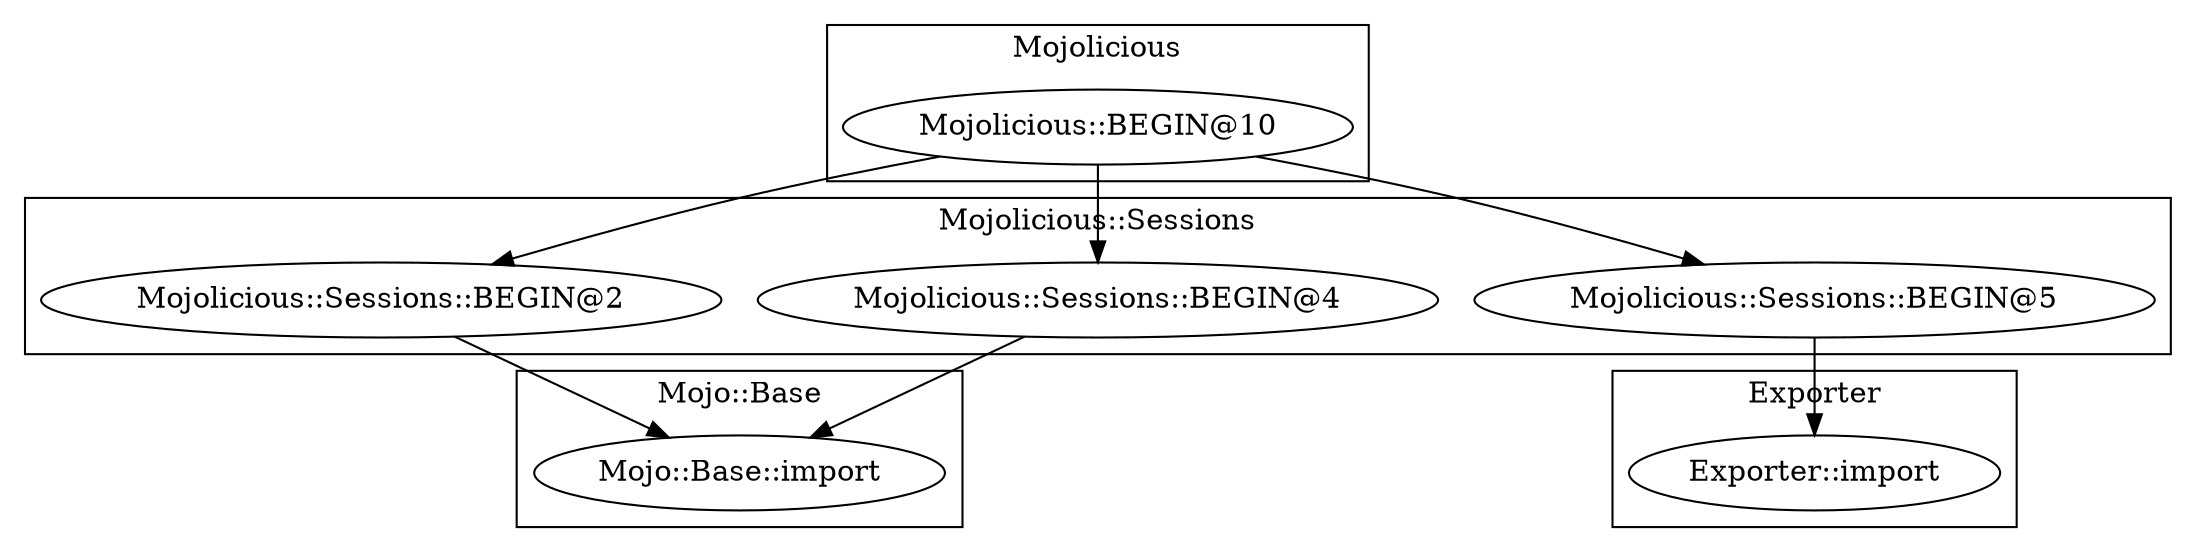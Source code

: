 digraph {
graph [overlap=false]
subgraph cluster_Exporter {
	label="Exporter";
	"Exporter::import";
}
subgraph cluster_Mojo_Base {
	label="Mojo::Base";
	"Mojo::Base::import";
}
subgraph cluster_Mojolicious_Sessions {
	label="Mojolicious::Sessions";
	"Mojolicious::Sessions::BEGIN@4";
	"Mojolicious::Sessions::BEGIN@5";
	"Mojolicious::Sessions::BEGIN@2";
}
subgraph cluster_Mojolicious {
	label="Mojolicious";
	"Mojolicious::BEGIN@10";
}
"Mojolicious::Sessions::BEGIN@5" -> "Exporter::import";
"Mojolicious::BEGIN@10" -> "Mojolicious::Sessions::BEGIN@2";
"Mojolicious::BEGIN@10" -> "Mojolicious::Sessions::BEGIN@5";
"Mojolicious::Sessions::BEGIN@2" -> "Mojo::Base::import";
"Mojolicious::Sessions::BEGIN@4" -> "Mojo::Base::import";
"Mojolicious::BEGIN@10" -> "Mojolicious::Sessions::BEGIN@4";
}
